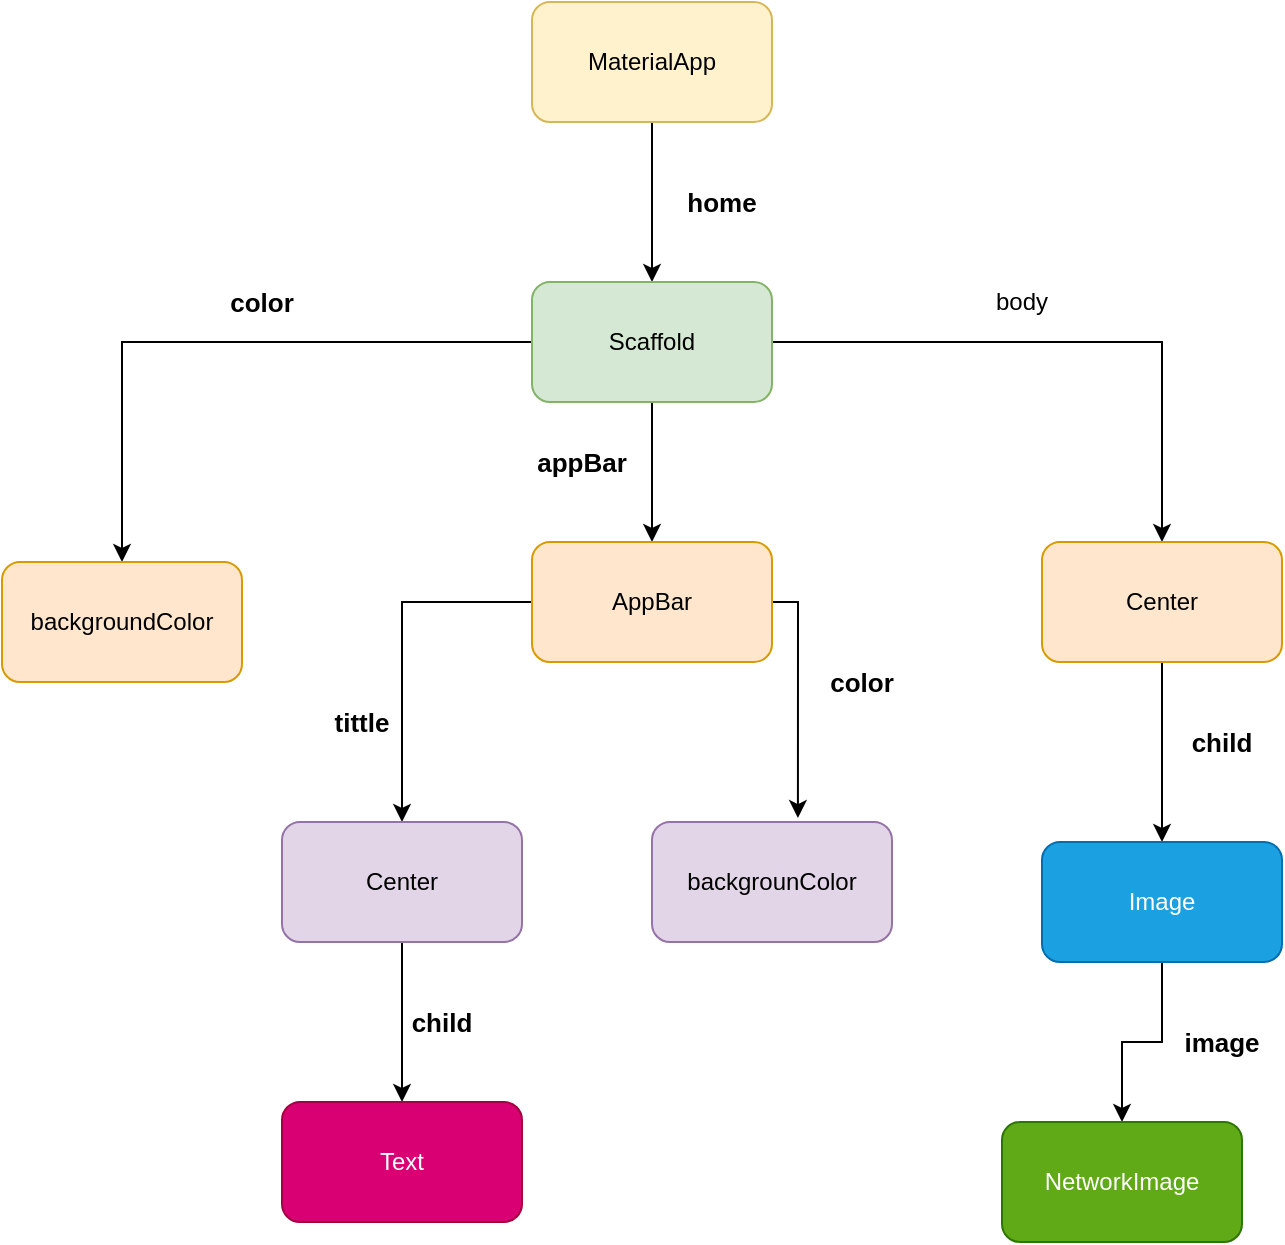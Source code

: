 <mxfile version="14.1.8" type="device"><diagram id="y3Fq8UIZQ6KA7hUrHyBZ" name="Page-1"><mxGraphModel dx="1422" dy="822" grid="1" gridSize="10" guides="1" tooltips="1" connect="1" arrows="1" fold="1" page="1" pageScale="1" pageWidth="850" pageHeight="1100" math="0" shadow="0"><root><mxCell id="0"/><mxCell id="1" parent="0"/><mxCell id="DTJZxtrtp2QNoqiFeWZ5-3" value="" style="edgeStyle=orthogonalEdgeStyle;rounded=0;orthogonalLoop=1;jettySize=auto;html=1;" parent="1" source="DTJZxtrtp2QNoqiFeWZ5-1" target="DTJZxtrtp2QNoqiFeWZ5-2" edge="1"><mxGeometry relative="1" as="geometry"/></mxCell><mxCell id="DTJZxtrtp2QNoqiFeWZ5-1" value="MaterialApp" style="rounded=1;whiteSpace=wrap;html=1;fillColor=#fff2cc;strokeColor=#d6b656;" parent="1" vertex="1"><mxGeometry x="365" y="50" width="120" height="60" as="geometry"/></mxCell><mxCell id="DTJZxtrtp2QNoqiFeWZ5-5" value="" style="edgeStyle=orthogonalEdgeStyle;rounded=0;orthogonalLoop=1;jettySize=auto;html=1;" parent="1" source="DTJZxtrtp2QNoqiFeWZ5-2" target="DTJZxtrtp2QNoqiFeWZ5-4" edge="1"><mxGeometry relative="1" as="geometry"/></mxCell><mxCell id="DTJZxtrtp2QNoqiFeWZ5-7" value="" style="edgeStyle=orthogonalEdgeStyle;rounded=0;orthogonalLoop=1;jettySize=auto;html=1;" parent="1" source="DTJZxtrtp2QNoqiFeWZ5-2" target="DTJZxtrtp2QNoqiFeWZ5-6" edge="1"><mxGeometry relative="1" as="geometry"/></mxCell><mxCell id="DTJZxtrtp2QNoqiFeWZ5-9" value="" style="edgeStyle=orthogonalEdgeStyle;rounded=0;orthogonalLoop=1;jettySize=auto;html=1;" parent="1" source="DTJZxtrtp2QNoqiFeWZ5-2" target="DTJZxtrtp2QNoqiFeWZ5-8" edge="1"><mxGeometry relative="1" as="geometry"/></mxCell><mxCell id="DTJZxtrtp2QNoqiFeWZ5-2" value="Scaffold" style="rounded=1;whiteSpace=wrap;html=1;fillColor=#d5e8d4;strokeColor=#82b366;" parent="1" vertex="1"><mxGeometry x="365" y="190" width="120" height="60" as="geometry"/></mxCell><mxCell id="DTJZxtrtp2QNoqiFeWZ5-4" value="backgroundColor" style="rounded=1;whiteSpace=wrap;html=1;fillColor=#ffe6cc;strokeColor=#d79b00;" parent="1" vertex="1"><mxGeometry x="100" y="330" width="120" height="60" as="geometry"/></mxCell><mxCell id="DTJZxtrtp2QNoqiFeWZ5-20" value="" style="edgeStyle=orthogonalEdgeStyle;rounded=0;orthogonalLoop=1;jettySize=auto;html=1;" parent="1" source="DTJZxtrtp2QNoqiFeWZ5-6" target="DTJZxtrtp2QNoqiFeWZ5-19" edge="1"><mxGeometry relative="1" as="geometry"/></mxCell><mxCell id="DTJZxtrtp2QNoqiFeWZ5-6" value="Center" style="rounded=1;whiteSpace=wrap;html=1;fillColor=#ffe6cc;strokeColor=#d79b00;" parent="1" vertex="1"><mxGeometry x="620" y="320" width="120" height="60" as="geometry"/></mxCell><mxCell id="DTJZxtrtp2QNoqiFeWZ5-15" value="" style="edgeStyle=orthogonalEdgeStyle;rounded=0;orthogonalLoop=1;jettySize=auto;html=1;" parent="1" source="DTJZxtrtp2QNoqiFeWZ5-8" target="DTJZxtrtp2QNoqiFeWZ5-14" edge="1"><mxGeometry relative="1" as="geometry"/></mxCell><mxCell id="DTJZxtrtp2QNoqiFeWZ5-16" value="" style="edgeStyle=orthogonalEdgeStyle;rounded=0;orthogonalLoop=1;jettySize=auto;html=1;entryX=0.608;entryY=-0.033;entryDx=0;entryDy=0;entryPerimeter=0;" parent="1" source="DTJZxtrtp2QNoqiFeWZ5-8" target="DTJZxtrtp2QNoqiFeWZ5-11" edge="1"><mxGeometry relative="1" as="geometry"><Array as="points"><mxPoint x="498" y="350"/></Array></mxGeometry></mxCell><mxCell id="DTJZxtrtp2QNoqiFeWZ5-8" value="AppBar" style="rounded=1;whiteSpace=wrap;html=1;fillColor=#ffe6cc;strokeColor=#d79b00;" parent="1" vertex="1"><mxGeometry x="365" y="320" width="120" height="60" as="geometry"/></mxCell><mxCell id="DTJZxtrtp2QNoqiFeWZ5-11" value="backgrounColor" style="rounded=1;whiteSpace=wrap;html=1;fillColor=#e1d5e7;strokeColor=#9673a6;" parent="1" vertex="1"><mxGeometry x="425" y="460" width="120" height="60" as="geometry"/></mxCell><mxCell id="DTJZxtrtp2QNoqiFeWZ5-18" value="" style="edgeStyle=orthogonalEdgeStyle;rounded=0;orthogonalLoop=1;jettySize=auto;html=1;" parent="1" source="DTJZxtrtp2QNoqiFeWZ5-14" target="DTJZxtrtp2QNoqiFeWZ5-17" edge="1"><mxGeometry relative="1" as="geometry"/></mxCell><mxCell id="DTJZxtrtp2QNoqiFeWZ5-14" value="Center" style="rounded=1;whiteSpace=wrap;html=1;fillColor=#e1d5e7;strokeColor=#9673a6;" parent="1" vertex="1"><mxGeometry x="240" y="460" width="120" height="60" as="geometry"/></mxCell><mxCell id="DTJZxtrtp2QNoqiFeWZ5-17" value="Text" style="rounded=1;whiteSpace=wrap;html=1;fillColor=#d80073;strokeColor=#A50040;fontColor=#ffffff;" parent="1" vertex="1"><mxGeometry x="240" y="600" width="120" height="60" as="geometry"/></mxCell><mxCell id="DTJZxtrtp2QNoqiFeWZ5-22" value="" style="edgeStyle=orthogonalEdgeStyle;rounded=0;orthogonalLoop=1;jettySize=auto;html=1;" parent="1" source="DTJZxtrtp2QNoqiFeWZ5-19" target="DTJZxtrtp2QNoqiFeWZ5-21" edge="1"><mxGeometry relative="1" as="geometry"/></mxCell><mxCell id="DTJZxtrtp2QNoqiFeWZ5-19" value="Image" style="rounded=1;whiteSpace=wrap;html=1;fillColor=#1ba1e2;strokeColor=#006EAF;fontColor=#ffffff;" parent="1" vertex="1"><mxGeometry x="620" y="470" width="120" height="60" as="geometry"/></mxCell><mxCell id="DTJZxtrtp2QNoqiFeWZ5-21" value="NetworkImage" style="rounded=1;whiteSpace=wrap;html=1;fillColor=#60a917;strokeColor=#2D7600;fontColor=#ffffff;" parent="1" vertex="1"><mxGeometry x="600" y="610" width="120" height="60" as="geometry"/></mxCell><mxCell id="hzgteCFmKMlJ28qFX3pF-1" value="appBar" style="text;html=1;strokeColor=none;fillColor=none;align=center;verticalAlign=middle;whiteSpace=wrap;rounded=0;fontSize=13;fontStyle=1" vertex="1" parent="1"><mxGeometry x="370" y="270" width="40" height="20" as="geometry"/></mxCell><mxCell id="hzgteCFmKMlJ28qFX3pF-2" value="home" style="text;html=1;strokeColor=none;fillColor=none;align=center;verticalAlign=middle;whiteSpace=wrap;rounded=0;fontSize=13;fontStyle=1" vertex="1" parent="1"><mxGeometry x="440" y="140" width="40" height="20" as="geometry"/></mxCell><mxCell id="hzgteCFmKMlJ28qFX3pF-3" value="body" style="text;html=1;strokeColor=none;fillColor=none;align=center;verticalAlign=middle;whiteSpace=wrap;rounded=0;" vertex="1" parent="1"><mxGeometry x="590" y="190" width="40" height="20" as="geometry"/></mxCell><mxCell id="hzgteCFmKMlJ28qFX3pF-4" value="child" style="text;html=1;strokeColor=none;fillColor=none;align=center;verticalAlign=middle;whiteSpace=wrap;rounded=0;fontSize=13;fontStyle=1" vertex="1" parent="1"><mxGeometry x="690" y="410" width="40" height="20" as="geometry"/></mxCell><mxCell id="hzgteCFmKMlJ28qFX3pF-5" value="image" style="text;html=1;strokeColor=none;fillColor=none;align=center;verticalAlign=middle;whiteSpace=wrap;rounded=0;fontSize=13;fontStyle=1" vertex="1" parent="1"><mxGeometry x="690" y="560" width="40" height="20" as="geometry"/></mxCell><mxCell id="hzgteCFmKMlJ28qFX3pF-6" value="tittle" style="text;html=1;strokeColor=none;fillColor=none;align=center;verticalAlign=middle;whiteSpace=wrap;rounded=0;fontSize=13;fontStyle=1" vertex="1" parent="1"><mxGeometry x="260" y="400" width="40" height="20" as="geometry"/></mxCell><mxCell id="hzgteCFmKMlJ28qFX3pF-7" value="child" style="text;html=1;strokeColor=none;fillColor=none;align=center;verticalAlign=middle;whiteSpace=wrap;rounded=0;fontSize=13;fontStyle=1" vertex="1" parent="1"><mxGeometry x="300" y="550" width="40" height="20" as="geometry"/></mxCell><mxCell id="hzgteCFmKMlJ28qFX3pF-8" value="color" style="text;html=1;strokeColor=none;fillColor=none;align=center;verticalAlign=middle;whiteSpace=wrap;rounded=0;fontSize=13;fontStyle=1" vertex="1" parent="1"><mxGeometry x="210" y="190" width="40" height="20" as="geometry"/></mxCell><mxCell id="hzgteCFmKMlJ28qFX3pF-9" value="color" style="text;html=1;strokeColor=none;fillColor=none;align=center;verticalAlign=middle;whiteSpace=wrap;rounded=0;fontSize=13;fontStyle=1" vertex="1" parent="1"><mxGeometry x="510" y="380" width="40" height="20" as="geometry"/></mxCell></root></mxGraphModel></diagram></mxfile>